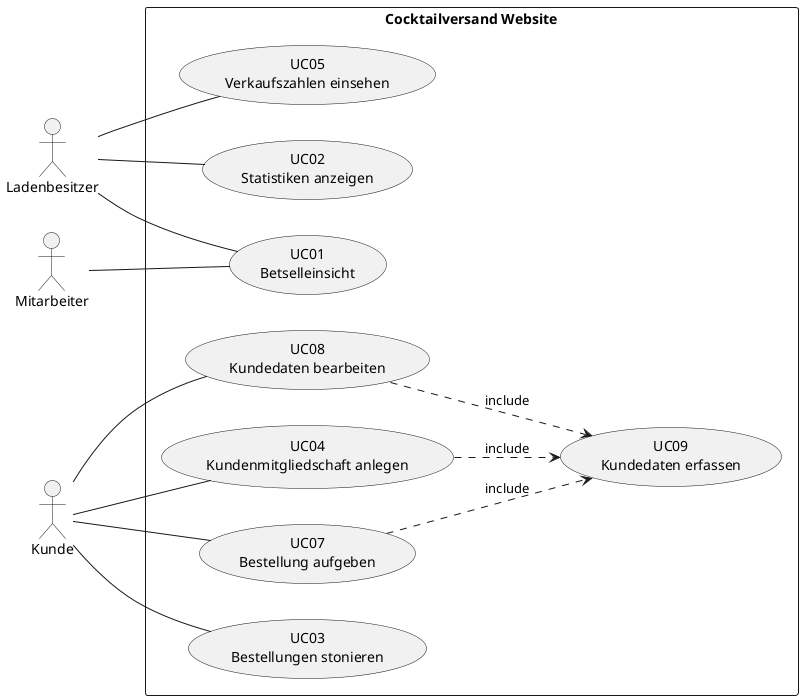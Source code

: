 @startuml example-usecase-diagram
left to right direction

' skin parameters for usecase with special stereotype
skinparam usecase<<unspezifiziert>> {
  BackgroundColor #eee
  BorderColor #gray
  StereotypeFontColor #gray
  StereotypeFontSize 10
}

actor Ladenbesitzer
actor Kunde
actor Mitarbeiter

rectangle "Cocktailversand Website" {
  usecase "UC01\nBetselleinsicht" as uc01
  usecase "UC02\nStatistiken anzeigen" as uc02
  usecase "UC03\nBestellungen stonieren" as uc03
  usecase "UC04\nKundenmitgliedschaft anlegen" as uc04
  usecase "UC05\nVerkaufszahlen einsehen" as uc05
  usecase "UC07\nBestellung aufgeben" as uc07
  usecase "UC08\nKundedaten bearbeiten" as uc08
  usecase "UC09\nKundedaten erfassen" as uc09

' single line:
  'usecase "UC05\nAnmeldedaten erfassen" as uc05
  ' multiple lines:
 ' usecase uc05 as "UC05
 ' Anmeldedaten erfassen"
}

Ladenbesitzer -- uc01
Mitarbeiter -- uc01
Ladenbesitzer -- uc02
Kunde -- uc03
Kunde -- uc04
Ladenbesitzer -- uc05
Kunde -- uc07
Kunde -- uc08

uc04 .down.> uc09 : include
uc07 .down.> uc09 : include
uc08 .down.> uc09 : include

@enduml